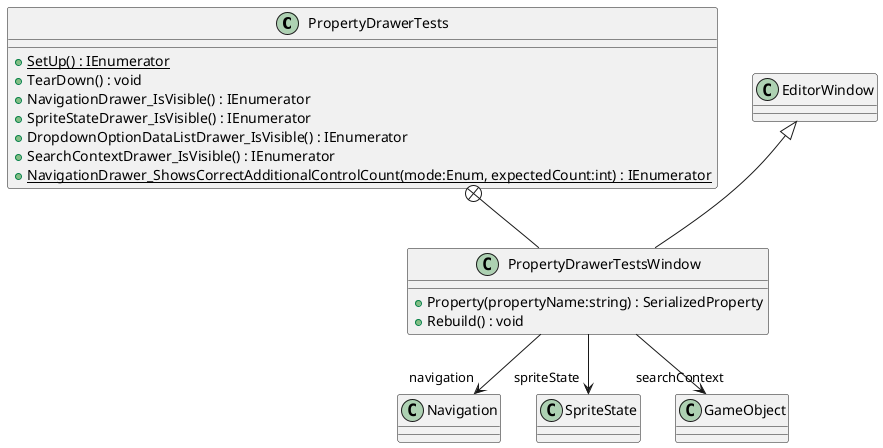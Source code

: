 @startuml
class PropertyDrawerTests {
    + {static} SetUp() : IEnumerator
    + TearDown() : void
    + NavigationDrawer_IsVisible() : IEnumerator
    + SpriteStateDrawer_IsVisible() : IEnumerator
    + DropdownOptionDataListDrawer_IsVisible() : IEnumerator
    + SearchContextDrawer_IsVisible() : IEnumerator
    + {static} NavigationDrawer_ShowsCorrectAdditionalControlCount(mode:Enum, expectedCount:int) : IEnumerator
}
class PropertyDrawerTestsWindow {
    + Property(propertyName:string) : SerializedProperty
    + Rebuild() : void
}
PropertyDrawerTests +-- PropertyDrawerTestsWindow
EditorWindow <|-- PropertyDrawerTestsWindow
PropertyDrawerTestsWindow --> "navigation" Navigation
PropertyDrawerTestsWindow --> "spriteState" SpriteState
PropertyDrawerTestsWindow --> "searchContext" GameObject
@enduml
